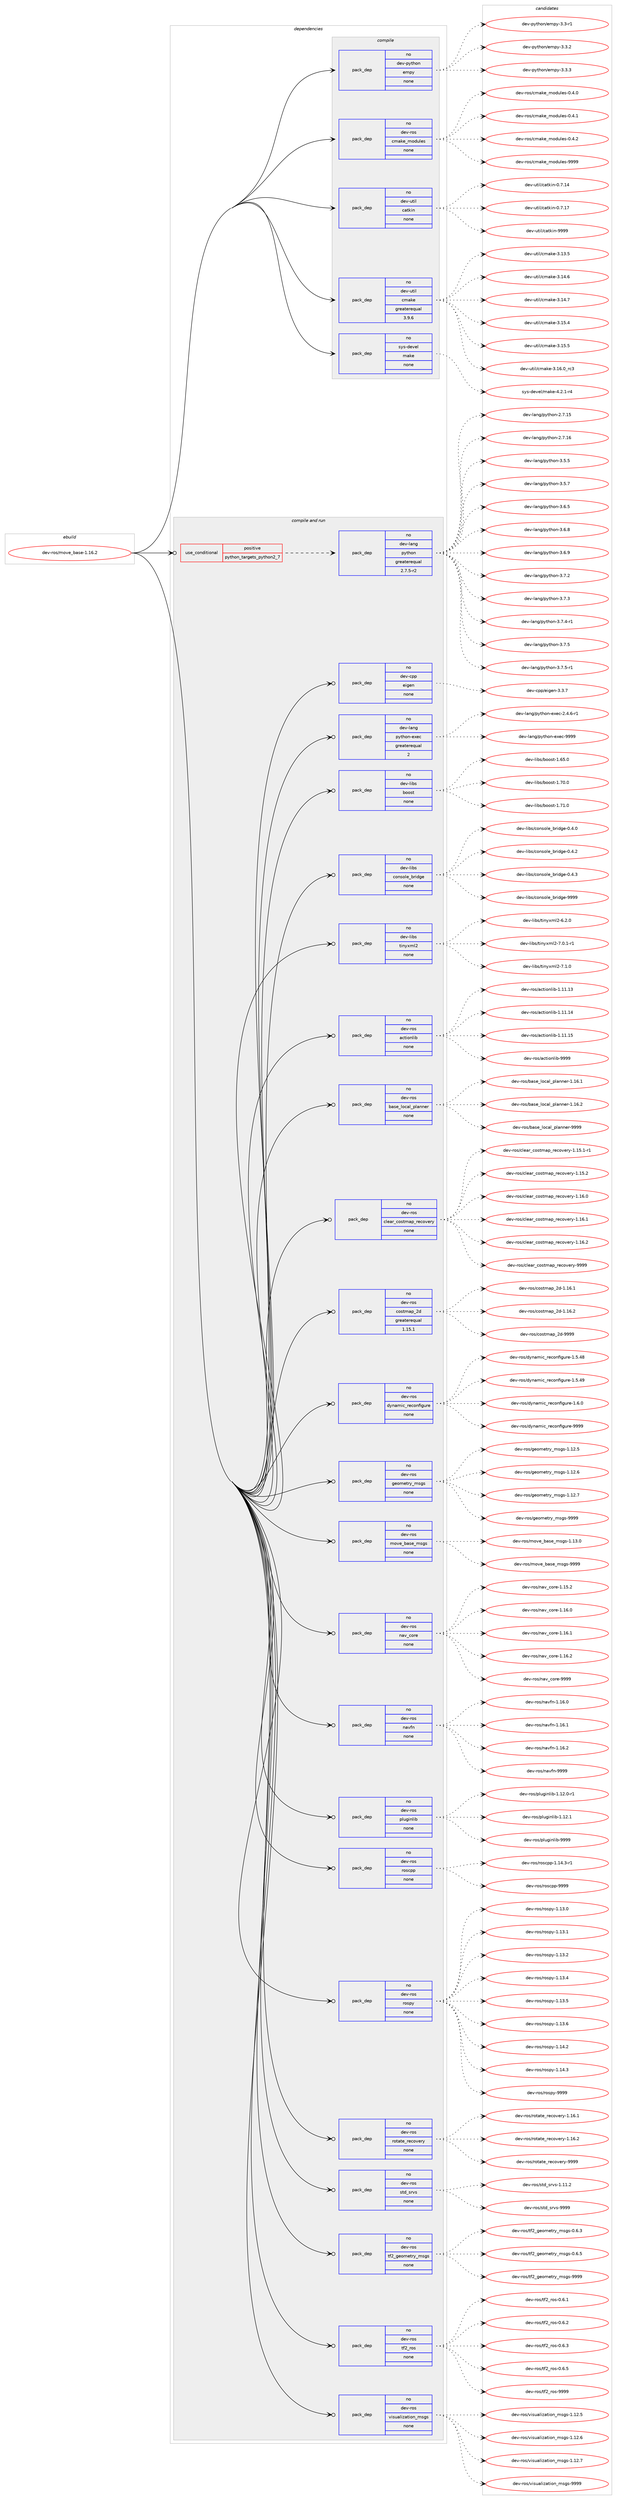 digraph prolog {

# *************
# Graph options
# *************

newrank=true;
concentrate=true;
compound=true;
graph [rankdir=LR,fontname=Helvetica,fontsize=10,ranksep=1.5];#, ranksep=2.5, nodesep=0.2];
edge  [arrowhead=vee];
node  [fontname=Helvetica,fontsize=10];

# **********
# The ebuild
# **********

subgraph cluster_leftcol {
color=gray;
rank=same;
label=<<i>ebuild</i>>;
id [label="dev-ros/move_base-1.16.2", color=red, width=4, href="../dev-ros/move_base-1.16.2.svg"];
}

# ****************
# The dependencies
# ****************

subgraph cluster_midcol {
color=gray;
label=<<i>dependencies</i>>;
subgraph cluster_compile {
fillcolor="#eeeeee";
style=filled;
label=<<i>compile</i>>;
subgraph pack490594 {
dependency656324 [label=<<TABLE BORDER="0" CELLBORDER="1" CELLSPACING="0" CELLPADDING="4" WIDTH="220"><TR><TD ROWSPAN="6" CELLPADDING="30">pack_dep</TD></TR><TR><TD WIDTH="110">no</TD></TR><TR><TD>dev-python</TD></TR><TR><TD>empy</TD></TR><TR><TD>none</TD></TR><TR><TD></TD></TR></TABLE>>, shape=none, color=blue];
}
id:e -> dependency656324:w [weight=20,style="solid",arrowhead="vee"];
subgraph pack490595 {
dependency656325 [label=<<TABLE BORDER="0" CELLBORDER="1" CELLSPACING="0" CELLPADDING="4" WIDTH="220"><TR><TD ROWSPAN="6" CELLPADDING="30">pack_dep</TD></TR><TR><TD WIDTH="110">no</TD></TR><TR><TD>dev-ros</TD></TR><TR><TD>cmake_modules</TD></TR><TR><TD>none</TD></TR><TR><TD></TD></TR></TABLE>>, shape=none, color=blue];
}
id:e -> dependency656325:w [weight=20,style="solid",arrowhead="vee"];
subgraph pack490596 {
dependency656326 [label=<<TABLE BORDER="0" CELLBORDER="1" CELLSPACING="0" CELLPADDING="4" WIDTH="220"><TR><TD ROWSPAN="6" CELLPADDING="30">pack_dep</TD></TR><TR><TD WIDTH="110">no</TD></TR><TR><TD>dev-util</TD></TR><TR><TD>catkin</TD></TR><TR><TD>none</TD></TR><TR><TD></TD></TR></TABLE>>, shape=none, color=blue];
}
id:e -> dependency656326:w [weight=20,style="solid",arrowhead="vee"];
subgraph pack490597 {
dependency656327 [label=<<TABLE BORDER="0" CELLBORDER="1" CELLSPACING="0" CELLPADDING="4" WIDTH="220"><TR><TD ROWSPAN="6" CELLPADDING="30">pack_dep</TD></TR><TR><TD WIDTH="110">no</TD></TR><TR><TD>dev-util</TD></TR><TR><TD>cmake</TD></TR><TR><TD>greaterequal</TD></TR><TR><TD>3.9.6</TD></TR></TABLE>>, shape=none, color=blue];
}
id:e -> dependency656327:w [weight=20,style="solid",arrowhead="vee"];
subgraph pack490598 {
dependency656328 [label=<<TABLE BORDER="0" CELLBORDER="1" CELLSPACING="0" CELLPADDING="4" WIDTH="220"><TR><TD ROWSPAN="6" CELLPADDING="30">pack_dep</TD></TR><TR><TD WIDTH="110">no</TD></TR><TR><TD>sys-devel</TD></TR><TR><TD>make</TD></TR><TR><TD>none</TD></TR><TR><TD></TD></TR></TABLE>>, shape=none, color=blue];
}
id:e -> dependency656328:w [weight=20,style="solid",arrowhead="vee"];
}
subgraph cluster_compileandrun {
fillcolor="#eeeeee";
style=filled;
label=<<i>compile and run</i>>;
subgraph cond153824 {
dependency656329 [label=<<TABLE BORDER="0" CELLBORDER="1" CELLSPACING="0" CELLPADDING="4"><TR><TD ROWSPAN="3" CELLPADDING="10">use_conditional</TD></TR><TR><TD>positive</TD></TR><TR><TD>python_targets_python2_7</TD></TR></TABLE>>, shape=none, color=red];
subgraph pack490599 {
dependency656330 [label=<<TABLE BORDER="0" CELLBORDER="1" CELLSPACING="0" CELLPADDING="4" WIDTH="220"><TR><TD ROWSPAN="6" CELLPADDING="30">pack_dep</TD></TR><TR><TD WIDTH="110">no</TD></TR><TR><TD>dev-lang</TD></TR><TR><TD>python</TD></TR><TR><TD>greaterequal</TD></TR><TR><TD>2.7.5-r2</TD></TR></TABLE>>, shape=none, color=blue];
}
dependency656329:e -> dependency656330:w [weight=20,style="dashed",arrowhead="vee"];
}
id:e -> dependency656329:w [weight=20,style="solid",arrowhead="odotvee"];
subgraph pack490600 {
dependency656331 [label=<<TABLE BORDER="0" CELLBORDER="1" CELLSPACING="0" CELLPADDING="4" WIDTH="220"><TR><TD ROWSPAN="6" CELLPADDING="30">pack_dep</TD></TR><TR><TD WIDTH="110">no</TD></TR><TR><TD>dev-cpp</TD></TR><TR><TD>eigen</TD></TR><TR><TD>none</TD></TR><TR><TD></TD></TR></TABLE>>, shape=none, color=blue];
}
id:e -> dependency656331:w [weight=20,style="solid",arrowhead="odotvee"];
subgraph pack490601 {
dependency656332 [label=<<TABLE BORDER="0" CELLBORDER="1" CELLSPACING="0" CELLPADDING="4" WIDTH="220"><TR><TD ROWSPAN="6" CELLPADDING="30">pack_dep</TD></TR><TR><TD WIDTH="110">no</TD></TR><TR><TD>dev-lang</TD></TR><TR><TD>python-exec</TD></TR><TR><TD>greaterequal</TD></TR><TR><TD>2</TD></TR></TABLE>>, shape=none, color=blue];
}
id:e -> dependency656332:w [weight=20,style="solid",arrowhead="odotvee"];
subgraph pack490602 {
dependency656333 [label=<<TABLE BORDER="0" CELLBORDER="1" CELLSPACING="0" CELLPADDING="4" WIDTH="220"><TR><TD ROWSPAN="6" CELLPADDING="30">pack_dep</TD></TR><TR><TD WIDTH="110">no</TD></TR><TR><TD>dev-libs</TD></TR><TR><TD>boost</TD></TR><TR><TD>none</TD></TR><TR><TD></TD></TR></TABLE>>, shape=none, color=blue];
}
id:e -> dependency656333:w [weight=20,style="solid",arrowhead="odotvee"];
subgraph pack490603 {
dependency656334 [label=<<TABLE BORDER="0" CELLBORDER="1" CELLSPACING="0" CELLPADDING="4" WIDTH="220"><TR><TD ROWSPAN="6" CELLPADDING="30">pack_dep</TD></TR><TR><TD WIDTH="110">no</TD></TR><TR><TD>dev-libs</TD></TR><TR><TD>console_bridge</TD></TR><TR><TD>none</TD></TR><TR><TD></TD></TR></TABLE>>, shape=none, color=blue];
}
id:e -> dependency656334:w [weight=20,style="solid",arrowhead="odotvee"];
subgraph pack490604 {
dependency656335 [label=<<TABLE BORDER="0" CELLBORDER="1" CELLSPACING="0" CELLPADDING="4" WIDTH="220"><TR><TD ROWSPAN="6" CELLPADDING="30">pack_dep</TD></TR><TR><TD WIDTH="110">no</TD></TR><TR><TD>dev-libs</TD></TR><TR><TD>tinyxml2</TD></TR><TR><TD>none</TD></TR><TR><TD></TD></TR></TABLE>>, shape=none, color=blue];
}
id:e -> dependency656335:w [weight=20,style="solid",arrowhead="odotvee"];
subgraph pack490605 {
dependency656336 [label=<<TABLE BORDER="0" CELLBORDER="1" CELLSPACING="0" CELLPADDING="4" WIDTH="220"><TR><TD ROWSPAN="6" CELLPADDING="30">pack_dep</TD></TR><TR><TD WIDTH="110">no</TD></TR><TR><TD>dev-ros</TD></TR><TR><TD>actionlib</TD></TR><TR><TD>none</TD></TR><TR><TD></TD></TR></TABLE>>, shape=none, color=blue];
}
id:e -> dependency656336:w [weight=20,style="solid",arrowhead="odotvee"];
subgraph pack490606 {
dependency656337 [label=<<TABLE BORDER="0" CELLBORDER="1" CELLSPACING="0" CELLPADDING="4" WIDTH="220"><TR><TD ROWSPAN="6" CELLPADDING="30">pack_dep</TD></TR><TR><TD WIDTH="110">no</TD></TR><TR><TD>dev-ros</TD></TR><TR><TD>base_local_planner</TD></TR><TR><TD>none</TD></TR><TR><TD></TD></TR></TABLE>>, shape=none, color=blue];
}
id:e -> dependency656337:w [weight=20,style="solid",arrowhead="odotvee"];
subgraph pack490607 {
dependency656338 [label=<<TABLE BORDER="0" CELLBORDER="1" CELLSPACING="0" CELLPADDING="4" WIDTH="220"><TR><TD ROWSPAN="6" CELLPADDING="30">pack_dep</TD></TR><TR><TD WIDTH="110">no</TD></TR><TR><TD>dev-ros</TD></TR><TR><TD>clear_costmap_recovery</TD></TR><TR><TD>none</TD></TR><TR><TD></TD></TR></TABLE>>, shape=none, color=blue];
}
id:e -> dependency656338:w [weight=20,style="solid",arrowhead="odotvee"];
subgraph pack490608 {
dependency656339 [label=<<TABLE BORDER="0" CELLBORDER="1" CELLSPACING="0" CELLPADDING="4" WIDTH="220"><TR><TD ROWSPAN="6" CELLPADDING="30">pack_dep</TD></TR><TR><TD WIDTH="110">no</TD></TR><TR><TD>dev-ros</TD></TR><TR><TD>costmap_2d</TD></TR><TR><TD>greaterequal</TD></TR><TR><TD>1.15.1</TD></TR></TABLE>>, shape=none, color=blue];
}
id:e -> dependency656339:w [weight=20,style="solid",arrowhead="odotvee"];
subgraph pack490609 {
dependency656340 [label=<<TABLE BORDER="0" CELLBORDER="1" CELLSPACING="0" CELLPADDING="4" WIDTH="220"><TR><TD ROWSPAN="6" CELLPADDING="30">pack_dep</TD></TR><TR><TD WIDTH="110">no</TD></TR><TR><TD>dev-ros</TD></TR><TR><TD>dynamic_reconfigure</TD></TR><TR><TD>none</TD></TR><TR><TD></TD></TR></TABLE>>, shape=none, color=blue];
}
id:e -> dependency656340:w [weight=20,style="solid",arrowhead="odotvee"];
subgraph pack490610 {
dependency656341 [label=<<TABLE BORDER="0" CELLBORDER="1" CELLSPACING="0" CELLPADDING="4" WIDTH="220"><TR><TD ROWSPAN="6" CELLPADDING="30">pack_dep</TD></TR><TR><TD WIDTH="110">no</TD></TR><TR><TD>dev-ros</TD></TR><TR><TD>geometry_msgs</TD></TR><TR><TD>none</TD></TR><TR><TD></TD></TR></TABLE>>, shape=none, color=blue];
}
id:e -> dependency656341:w [weight=20,style="solid",arrowhead="odotvee"];
subgraph pack490611 {
dependency656342 [label=<<TABLE BORDER="0" CELLBORDER="1" CELLSPACING="0" CELLPADDING="4" WIDTH="220"><TR><TD ROWSPAN="6" CELLPADDING="30">pack_dep</TD></TR><TR><TD WIDTH="110">no</TD></TR><TR><TD>dev-ros</TD></TR><TR><TD>move_base_msgs</TD></TR><TR><TD>none</TD></TR><TR><TD></TD></TR></TABLE>>, shape=none, color=blue];
}
id:e -> dependency656342:w [weight=20,style="solid",arrowhead="odotvee"];
subgraph pack490612 {
dependency656343 [label=<<TABLE BORDER="0" CELLBORDER="1" CELLSPACING="0" CELLPADDING="4" WIDTH="220"><TR><TD ROWSPAN="6" CELLPADDING="30">pack_dep</TD></TR><TR><TD WIDTH="110">no</TD></TR><TR><TD>dev-ros</TD></TR><TR><TD>nav_core</TD></TR><TR><TD>none</TD></TR><TR><TD></TD></TR></TABLE>>, shape=none, color=blue];
}
id:e -> dependency656343:w [weight=20,style="solid",arrowhead="odotvee"];
subgraph pack490613 {
dependency656344 [label=<<TABLE BORDER="0" CELLBORDER="1" CELLSPACING="0" CELLPADDING="4" WIDTH="220"><TR><TD ROWSPAN="6" CELLPADDING="30">pack_dep</TD></TR><TR><TD WIDTH="110">no</TD></TR><TR><TD>dev-ros</TD></TR><TR><TD>navfn</TD></TR><TR><TD>none</TD></TR><TR><TD></TD></TR></TABLE>>, shape=none, color=blue];
}
id:e -> dependency656344:w [weight=20,style="solid",arrowhead="odotvee"];
subgraph pack490614 {
dependency656345 [label=<<TABLE BORDER="0" CELLBORDER="1" CELLSPACING="0" CELLPADDING="4" WIDTH="220"><TR><TD ROWSPAN="6" CELLPADDING="30">pack_dep</TD></TR><TR><TD WIDTH="110">no</TD></TR><TR><TD>dev-ros</TD></TR><TR><TD>pluginlib</TD></TR><TR><TD>none</TD></TR><TR><TD></TD></TR></TABLE>>, shape=none, color=blue];
}
id:e -> dependency656345:w [weight=20,style="solid",arrowhead="odotvee"];
subgraph pack490615 {
dependency656346 [label=<<TABLE BORDER="0" CELLBORDER="1" CELLSPACING="0" CELLPADDING="4" WIDTH="220"><TR><TD ROWSPAN="6" CELLPADDING="30">pack_dep</TD></TR><TR><TD WIDTH="110">no</TD></TR><TR><TD>dev-ros</TD></TR><TR><TD>roscpp</TD></TR><TR><TD>none</TD></TR><TR><TD></TD></TR></TABLE>>, shape=none, color=blue];
}
id:e -> dependency656346:w [weight=20,style="solid",arrowhead="odotvee"];
subgraph pack490616 {
dependency656347 [label=<<TABLE BORDER="0" CELLBORDER="1" CELLSPACING="0" CELLPADDING="4" WIDTH="220"><TR><TD ROWSPAN="6" CELLPADDING="30">pack_dep</TD></TR><TR><TD WIDTH="110">no</TD></TR><TR><TD>dev-ros</TD></TR><TR><TD>rospy</TD></TR><TR><TD>none</TD></TR><TR><TD></TD></TR></TABLE>>, shape=none, color=blue];
}
id:e -> dependency656347:w [weight=20,style="solid",arrowhead="odotvee"];
subgraph pack490617 {
dependency656348 [label=<<TABLE BORDER="0" CELLBORDER="1" CELLSPACING="0" CELLPADDING="4" WIDTH="220"><TR><TD ROWSPAN="6" CELLPADDING="30">pack_dep</TD></TR><TR><TD WIDTH="110">no</TD></TR><TR><TD>dev-ros</TD></TR><TR><TD>rotate_recovery</TD></TR><TR><TD>none</TD></TR><TR><TD></TD></TR></TABLE>>, shape=none, color=blue];
}
id:e -> dependency656348:w [weight=20,style="solid",arrowhead="odotvee"];
subgraph pack490618 {
dependency656349 [label=<<TABLE BORDER="0" CELLBORDER="1" CELLSPACING="0" CELLPADDING="4" WIDTH="220"><TR><TD ROWSPAN="6" CELLPADDING="30">pack_dep</TD></TR><TR><TD WIDTH="110">no</TD></TR><TR><TD>dev-ros</TD></TR><TR><TD>std_srvs</TD></TR><TR><TD>none</TD></TR><TR><TD></TD></TR></TABLE>>, shape=none, color=blue];
}
id:e -> dependency656349:w [weight=20,style="solid",arrowhead="odotvee"];
subgraph pack490619 {
dependency656350 [label=<<TABLE BORDER="0" CELLBORDER="1" CELLSPACING="0" CELLPADDING="4" WIDTH="220"><TR><TD ROWSPAN="6" CELLPADDING="30">pack_dep</TD></TR><TR><TD WIDTH="110">no</TD></TR><TR><TD>dev-ros</TD></TR><TR><TD>tf2_geometry_msgs</TD></TR><TR><TD>none</TD></TR><TR><TD></TD></TR></TABLE>>, shape=none, color=blue];
}
id:e -> dependency656350:w [weight=20,style="solid",arrowhead="odotvee"];
subgraph pack490620 {
dependency656351 [label=<<TABLE BORDER="0" CELLBORDER="1" CELLSPACING="0" CELLPADDING="4" WIDTH="220"><TR><TD ROWSPAN="6" CELLPADDING="30">pack_dep</TD></TR><TR><TD WIDTH="110">no</TD></TR><TR><TD>dev-ros</TD></TR><TR><TD>tf2_ros</TD></TR><TR><TD>none</TD></TR><TR><TD></TD></TR></TABLE>>, shape=none, color=blue];
}
id:e -> dependency656351:w [weight=20,style="solid",arrowhead="odotvee"];
subgraph pack490621 {
dependency656352 [label=<<TABLE BORDER="0" CELLBORDER="1" CELLSPACING="0" CELLPADDING="4" WIDTH="220"><TR><TD ROWSPAN="6" CELLPADDING="30">pack_dep</TD></TR><TR><TD WIDTH="110">no</TD></TR><TR><TD>dev-ros</TD></TR><TR><TD>visualization_msgs</TD></TR><TR><TD>none</TD></TR><TR><TD></TD></TR></TABLE>>, shape=none, color=blue];
}
id:e -> dependency656352:w [weight=20,style="solid",arrowhead="odotvee"];
}
subgraph cluster_run {
fillcolor="#eeeeee";
style=filled;
label=<<i>run</i>>;
}
}

# **************
# The candidates
# **************

subgraph cluster_choices {
rank=same;
color=gray;
label=<<i>candidates</i>>;

subgraph choice490594 {
color=black;
nodesep=1;
choice1001011184511212111610411111047101109112121455146514511449 [label="dev-python/empy-3.3-r1", color=red, width=4,href="../dev-python/empy-3.3-r1.svg"];
choice1001011184511212111610411111047101109112121455146514650 [label="dev-python/empy-3.3.2", color=red, width=4,href="../dev-python/empy-3.3.2.svg"];
choice1001011184511212111610411111047101109112121455146514651 [label="dev-python/empy-3.3.3", color=red, width=4,href="../dev-python/empy-3.3.3.svg"];
dependency656324:e -> choice1001011184511212111610411111047101109112121455146514511449:w [style=dotted,weight="100"];
dependency656324:e -> choice1001011184511212111610411111047101109112121455146514650:w [style=dotted,weight="100"];
dependency656324:e -> choice1001011184511212111610411111047101109112121455146514651:w [style=dotted,weight="100"];
}
subgraph choice490595 {
color=black;
nodesep=1;
choice1001011184511411111547991099710710195109111100117108101115454846524648 [label="dev-ros/cmake_modules-0.4.0", color=red, width=4,href="../dev-ros/cmake_modules-0.4.0.svg"];
choice1001011184511411111547991099710710195109111100117108101115454846524649 [label="dev-ros/cmake_modules-0.4.1", color=red, width=4,href="../dev-ros/cmake_modules-0.4.1.svg"];
choice1001011184511411111547991099710710195109111100117108101115454846524650 [label="dev-ros/cmake_modules-0.4.2", color=red, width=4,href="../dev-ros/cmake_modules-0.4.2.svg"];
choice10010111845114111115479910997107101951091111001171081011154557575757 [label="dev-ros/cmake_modules-9999", color=red, width=4,href="../dev-ros/cmake_modules-9999.svg"];
dependency656325:e -> choice1001011184511411111547991099710710195109111100117108101115454846524648:w [style=dotted,weight="100"];
dependency656325:e -> choice1001011184511411111547991099710710195109111100117108101115454846524649:w [style=dotted,weight="100"];
dependency656325:e -> choice1001011184511411111547991099710710195109111100117108101115454846524650:w [style=dotted,weight="100"];
dependency656325:e -> choice10010111845114111115479910997107101951091111001171081011154557575757:w [style=dotted,weight="100"];
}
subgraph choice490596 {
color=black;
nodesep=1;
choice1001011184511711610510847999711610710511045484655464952 [label="dev-util/catkin-0.7.14", color=red, width=4,href="../dev-util/catkin-0.7.14.svg"];
choice1001011184511711610510847999711610710511045484655464955 [label="dev-util/catkin-0.7.17", color=red, width=4,href="../dev-util/catkin-0.7.17.svg"];
choice100101118451171161051084799971161071051104557575757 [label="dev-util/catkin-9999", color=red, width=4,href="../dev-util/catkin-9999.svg"];
dependency656326:e -> choice1001011184511711610510847999711610710511045484655464952:w [style=dotted,weight="100"];
dependency656326:e -> choice1001011184511711610510847999711610710511045484655464955:w [style=dotted,weight="100"];
dependency656326:e -> choice100101118451171161051084799971161071051104557575757:w [style=dotted,weight="100"];
}
subgraph choice490597 {
color=black;
nodesep=1;
choice1001011184511711610510847991099710710145514649514653 [label="dev-util/cmake-3.13.5", color=red, width=4,href="../dev-util/cmake-3.13.5.svg"];
choice1001011184511711610510847991099710710145514649524654 [label="dev-util/cmake-3.14.6", color=red, width=4,href="../dev-util/cmake-3.14.6.svg"];
choice1001011184511711610510847991099710710145514649524655 [label="dev-util/cmake-3.14.7", color=red, width=4,href="../dev-util/cmake-3.14.7.svg"];
choice1001011184511711610510847991099710710145514649534652 [label="dev-util/cmake-3.15.4", color=red, width=4,href="../dev-util/cmake-3.15.4.svg"];
choice1001011184511711610510847991099710710145514649534653 [label="dev-util/cmake-3.15.5", color=red, width=4,href="../dev-util/cmake-3.15.5.svg"];
choice1001011184511711610510847991099710710145514649544648951149951 [label="dev-util/cmake-3.16.0_rc3", color=red, width=4,href="../dev-util/cmake-3.16.0_rc3.svg"];
dependency656327:e -> choice1001011184511711610510847991099710710145514649514653:w [style=dotted,weight="100"];
dependency656327:e -> choice1001011184511711610510847991099710710145514649524654:w [style=dotted,weight="100"];
dependency656327:e -> choice1001011184511711610510847991099710710145514649524655:w [style=dotted,weight="100"];
dependency656327:e -> choice1001011184511711610510847991099710710145514649534652:w [style=dotted,weight="100"];
dependency656327:e -> choice1001011184511711610510847991099710710145514649534653:w [style=dotted,weight="100"];
dependency656327:e -> choice1001011184511711610510847991099710710145514649544648951149951:w [style=dotted,weight="100"];
}
subgraph choice490598 {
color=black;
nodesep=1;
choice1151211154510010111810110847109971071014552465046494511452 [label="sys-devel/make-4.2.1-r4", color=red, width=4,href="../sys-devel/make-4.2.1-r4.svg"];
dependency656328:e -> choice1151211154510010111810110847109971071014552465046494511452:w [style=dotted,weight="100"];
}
subgraph choice490599 {
color=black;
nodesep=1;
choice10010111845108971101034711212111610411111045504655464953 [label="dev-lang/python-2.7.15", color=red, width=4,href="../dev-lang/python-2.7.15.svg"];
choice10010111845108971101034711212111610411111045504655464954 [label="dev-lang/python-2.7.16", color=red, width=4,href="../dev-lang/python-2.7.16.svg"];
choice100101118451089711010347112121116104111110455146534653 [label="dev-lang/python-3.5.5", color=red, width=4,href="../dev-lang/python-3.5.5.svg"];
choice100101118451089711010347112121116104111110455146534655 [label="dev-lang/python-3.5.7", color=red, width=4,href="../dev-lang/python-3.5.7.svg"];
choice100101118451089711010347112121116104111110455146544653 [label="dev-lang/python-3.6.5", color=red, width=4,href="../dev-lang/python-3.6.5.svg"];
choice100101118451089711010347112121116104111110455146544656 [label="dev-lang/python-3.6.8", color=red, width=4,href="../dev-lang/python-3.6.8.svg"];
choice100101118451089711010347112121116104111110455146544657 [label="dev-lang/python-3.6.9", color=red, width=4,href="../dev-lang/python-3.6.9.svg"];
choice100101118451089711010347112121116104111110455146554650 [label="dev-lang/python-3.7.2", color=red, width=4,href="../dev-lang/python-3.7.2.svg"];
choice100101118451089711010347112121116104111110455146554651 [label="dev-lang/python-3.7.3", color=red, width=4,href="../dev-lang/python-3.7.3.svg"];
choice1001011184510897110103471121211161041111104551465546524511449 [label="dev-lang/python-3.7.4-r1", color=red, width=4,href="../dev-lang/python-3.7.4-r1.svg"];
choice100101118451089711010347112121116104111110455146554653 [label="dev-lang/python-3.7.5", color=red, width=4,href="../dev-lang/python-3.7.5.svg"];
choice1001011184510897110103471121211161041111104551465546534511449 [label="dev-lang/python-3.7.5-r1", color=red, width=4,href="../dev-lang/python-3.7.5-r1.svg"];
dependency656330:e -> choice10010111845108971101034711212111610411111045504655464953:w [style=dotted,weight="100"];
dependency656330:e -> choice10010111845108971101034711212111610411111045504655464954:w [style=dotted,weight="100"];
dependency656330:e -> choice100101118451089711010347112121116104111110455146534653:w [style=dotted,weight="100"];
dependency656330:e -> choice100101118451089711010347112121116104111110455146534655:w [style=dotted,weight="100"];
dependency656330:e -> choice100101118451089711010347112121116104111110455146544653:w [style=dotted,weight="100"];
dependency656330:e -> choice100101118451089711010347112121116104111110455146544656:w [style=dotted,weight="100"];
dependency656330:e -> choice100101118451089711010347112121116104111110455146544657:w [style=dotted,weight="100"];
dependency656330:e -> choice100101118451089711010347112121116104111110455146554650:w [style=dotted,weight="100"];
dependency656330:e -> choice100101118451089711010347112121116104111110455146554651:w [style=dotted,weight="100"];
dependency656330:e -> choice1001011184510897110103471121211161041111104551465546524511449:w [style=dotted,weight="100"];
dependency656330:e -> choice100101118451089711010347112121116104111110455146554653:w [style=dotted,weight="100"];
dependency656330:e -> choice1001011184510897110103471121211161041111104551465546534511449:w [style=dotted,weight="100"];
}
subgraph choice490600 {
color=black;
nodesep=1;
choice100101118459911211247101105103101110455146514655 [label="dev-cpp/eigen-3.3.7", color=red, width=4,href="../dev-cpp/eigen-3.3.7.svg"];
dependency656331:e -> choice100101118459911211247101105103101110455146514655:w [style=dotted,weight="100"];
}
subgraph choice490601 {
color=black;
nodesep=1;
choice10010111845108971101034711212111610411111045101120101994550465246544511449 [label="dev-lang/python-exec-2.4.6-r1", color=red, width=4,href="../dev-lang/python-exec-2.4.6-r1.svg"];
choice10010111845108971101034711212111610411111045101120101994557575757 [label="dev-lang/python-exec-9999", color=red, width=4,href="../dev-lang/python-exec-9999.svg"];
dependency656332:e -> choice10010111845108971101034711212111610411111045101120101994550465246544511449:w [style=dotted,weight="100"];
dependency656332:e -> choice10010111845108971101034711212111610411111045101120101994557575757:w [style=dotted,weight="100"];
}
subgraph choice490602 {
color=black;
nodesep=1;
choice1001011184510810598115479811111111511645494654534648 [label="dev-libs/boost-1.65.0", color=red, width=4,href="../dev-libs/boost-1.65.0.svg"];
choice1001011184510810598115479811111111511645494655484648 [label="dev-libs/boost-1.70.0", color=red, width=4,href="../dev-libs/boost-1.70.0.svg"];
choice1001011184510810598115479811111111511645494655494648 [label="dev-libs/boost-1.71.0", color=red, width=4,href="../dev-libs/boost-1.71.0.svg"];
dependency656333:e -> choice1001011184510810598115479811111111511645494654534648:w [style=dotted,weight="100"];
dependency656333:e -> choice1001011184510810598115479811111111511645494655484648:w [style=dotted,weight="100"];
dependency656333:e -> choice1001011184510810598115479811111111511645494655494648:w [style=dotted,weight="100"];
}
subgraph choice490603 {
color=black;
nodesep=1;
choice100101118451081059811547991111101151111081019598114105100103101454846524648 [label="dev-libs/console_bridge-0.4.0", color=red, width=4,href="../dev-libs/console_bridge-0.4.0.svg"];
choice100101118451081059811547991111101151111081019598114105100103101454846524650 [label="dev-libs/console_bridge-0.4.2", color=red, width=4,href="../dev-libs/console_bridge-0.4.2.svg"];
choice100101118451081059811547991111101151111081019598114105100103101454846524651 [label="dev-libs/console_bridge-0.4.3", color=red, width=4,href="../dev-libs/console_bridge-0.4.3.svg"];
choice1001011184510810598115479911111011511110810195981141051001031014557575757 [label="dev-libs/console_bridge-9999", color=red, width=4,href="../dev-libs/console_bridge-9999.svg"];
dependency656334:e -> choice100101118451081059811547991111101151111081019598114105100103101454846524648:w [style=dotted,weight="100"];
dependency656334:e -> choice100101118451081059811547991111101151111081019598114105100103101454846524650:w [style=dotted,weight="100"];
dependency656334:e -> choice100101118451081059811547991111101151111081019598114105100103101454846524651:w [style=dotted,weight="100"];
dependency656334:e -> choice1001011184510810598115479911111011511110810195981141051001031014557575757:w [style=dotted,weight="100"];
}
subgraph choice490604 {
color=black;
nodesep=1;
choice10010111845108105981154711610511012112010910850455446504648 [label="dev-libs/tinyxml2-6.2.0", color=red, width=4,href="../dev-libs/tinyxml2-6.2.0.svg"];
choice100101118451081059811547116105110121120109108504555464846494511449 [label="dev-libs/tinyxml2-7.0.1-r1", color=red, width=4,href="../dev-libs/tinyxml2-7.0.1-r1.svg"];
choice10010111845108105981154711610511012112010910850455546494648 [label="dev-libs/tinyxml2-7.1.0", color=red, width=4,href="../dev-libs/tinyxml2-7.1.0.svg"];
dependency656335:e -> choice10010111845108105981154711610511012112010910850455446504648:w [style=dotted,weight="100"];
dependency656335:e -> choice100101118451081059811547116105110121120109108504555464846494511449:w [style=dotted,weight="100"];
dependency656335:e -> choice10010111845108105981154711610511012112010910850455546494648:w [style=dotted,weight="100"];
}
subgraph choice490605 {
color=black;
nodesep=1;
choice10010111845114111115479799116105111110108105984549464949464951 [label="dev-ros/actionlib-1.11.13", color=red, width=4,href="../dev-ros/actionlib-1.11.13.svg"];
choice10010111845114111115479799116105111110108105984549464949464952 [label="dev-ros/actionlib-1.11.14", color=red, width=4,href="../dev-ros/actionlib-1.11.14.svg"];
choice10010111845114111115479799116105111110108105984549464949464953 [label="dev-ros/actionlib-1.11.15", color=red, width=4,href="../dev-ros/actionlib-1.11.15.svg"];
choice10010111845114111115479799116105111110108105984557575757 [label="dev-ros/actionlib-9999", color=red, width=4,href="../dev-ros/actionlib-9999.svg"];
dependency656336:e -> choice10010111845114111115479799116105111110108105984549464949464951:w [style=dotted,weight="100"];
dependency656336:e -> choice10010111845114111115479799116105111110108105984549464949464952:w [style=dotted,weight="100"];
dependency656336:e -> choice10010111845114111115479799116105111110108105984549464949464953:w [style=dotted,weight="100"];
dependency656336:e -> choice10010111845114111115479799116105111110108105984557575757:w [style=dotted,weight="100"];
}
subgraph choice490606 {
color=black;
nodesep=1;
choice10010111845114111115479897115101951081119997108951121089711011010111445494649544649 [label="dev-ros/base_local_planner-1.16.1", color=red, width=4,href="../dev-ros/base_local_planner-1.16.1.svg"];
choice10010111845114111115479897115101951081119997108951121089711011010111445494649544650 [label="dev-ros/base_local_planner-1.16.2", color=red, width=4,href="../dev-ros/base_local_planner-1.16.2.svg"];
choice1001011184511411111547989711510195108111999710895112108971101101011144557575757 [label="dev-ros/base_local_planner-9999", color=red, width=4,href="../dev-ros/base_local_planner-9999.svg"];
dependency656337:e -> choice10010111845114111115479897115101951081119997108951121089711011010111445494649544649:w [style=dotted,weight="100"];
dependency656337:e -> choice10010111845114111115479897115101951081119997108951121089711011010111445494649544650:w [style=dotted,weight="100"];
dependency656337:e -> choice1001011184511411111547989711510195108111999710895112108971101101011144557575757:w [style=dotted,weight="100"];
}
subgraph choice490607 {
color=black;
nodesep=1;
choice100101118451141111154799108101971149599111115116109971129511410199111118101114121454946495346494511449 [label="dev-ros/clear_costmap_recovery-1.15.1-r1", color=red, width=4,href="../dev-ros/clear_costmap_recovery-1.15.1-r1.svg"];
choice10010111845114111115479910810197114959911111511610997112951141019911111810111412145494649534650 [label="dev-ros/clear_costmap_recovery-1.15.2", color=red, width=4,href="../dev-ros/clear_costmap_recovery-1.15.2.svg"];
choice10010111845114111115479910810197114959911111511610997112951141019911111810111412145494649544648 [label="dev-ros/clear_costmap_recovery-1.16.0", color=red, width=4,href="../dev-ros/clear_costmap_recovery-1.16.0.svg"];
choice10010111845114111115479910810197114959911111511610997112951141019911111810111412145494649544649 [label="dev-ros/clear_costmap_recovery-1.16.1", color=red, width=4,href="../dev-ros/clear_costmap_recovery-1.16.1.svg"];
choice10010111845114111115479910810197114959911111511610997112951141019911111810111412145494649544650 [label="dev-ros/clear_costmap_recovery-1.16.2", color=red, width=4,href="../dev-ros/clear_costmap_recovery-1.16.2.svg"];
choice1001011184511411111547991081019711495991111151161099711295114101991111181011141214557575757 [label="dev-ros/clear_costmap_recovery-9999", color=red, width=4,href="../dev-ros/clear_costmap_recovery-9999.svg"];
dependency656338:e -> choice100101118451141111154799108101971149599111115116109971129511410199111118101114121454946495346494511449:w [style=dotted,weight="100"];
dependency656338:e -> choice10010111845114111115479910810197114959911111511610997112951141019911111810111412145494649534650:w [style=dotted,weight="100"];
dependency656338:e -> choice10010111845114111115479910810197114959911111511610997112951141019911111810111412145494649544648:w [style=dotted,weight="100"];
dependency656338:e -> choice10010111845114111115479910810197114959911111511610997112951141019911111810111412145494649544649:w [style=dotted,weight="100"];
dependency656338:e -> choice10010111845114111115479910810197114959911111511610997112951141019911111810111412145494649544650:w [style=dotted,weight="100"];
dependency656338:e -> choice1001011184511411111547991081019711495991111151161099711295114101991111181011141214557575757:w [style=dotted,weight="100"];
}
subgraph choice490608 {
color=black;
nodesep=1;
choice10010111845114111115479911111511610997112955010045494649544649 [label="dev-ros/costmap_2d-1.16.1", color=red, width=4,href="../dev-ros/costmap_2d-1.16.1.svg"];
choice10010111845114111115479911111511610997112955010045494649544650 [label="dev-ros/costmap_2d-1.16.2", color=red, width=4,href="../dev-ros/costmap_2d-1.16.2.svg"];
choice1001011184511411111547991111151161099711295501004557575757 [label="dev-ros/costmap_2d-9999", color=red, width=4,href="../dev-ros/costmap_2d-9999.svg"];
dependency656339:e -> choice10010111845114111115479911111511610997112955010045494649544649:w [style=dotted,weight="100"];
dependency656339:e -> choice10010111845114111115479911111511610997112955010045494649544650:w [style=dotted,weight="100"];
dependency656339:e -> choice1001011184511411111547991111151161099711295501004557575757:w [style=dotted,weight="100"];
}
subgraph choice490609 {
color=black;
nodesep=1;
choice10010111845114111115471001211109710910599951141019911111010210510311711410145494653465256 [label="dev-ros/dynamic_reconfigure-1.5.48", color=red, width=4,href="../dev-ros/dynamic_reconfigure-1.5.48.svg"];
choice10010111845114111115471001211109710910599951141019911111010210510311711410145494653465257 [label="dev-ros/dynamic_reconfigure-1.5.49", color=red, width=4,href="../dev-ros/dynamic_reconfigure-1.5.49.svg"];
choice100101118451141111154710012111097109105999511410199111110102105103117114101454946544648 [label="dev-ros/dynamic_reconfigure-1.6.0", color=red, width=4,href="../dev-ros/dynamic_reconfigure-1.6.0.svg"];
choice1001011184511411111547100121110971091059995114101991111101021051031171141014557575757 [label="dev-ros/dynamic_reconfigure-9999", color=red, width=4,href="../dev-ros/dynamic_reconfigure-9999.svg"];
dependency656340:e -> choice10010111845114111115471001211109710910599951141019911111010210510311711410145494653465256:w [style=dotted,weight="100"];
dependency656340:e -> choice10010111845114111115471001211109710910599951141019911111010210510311711410145494653465257:w [style=dotted,weight="100"];
dependency656340:e -> choice100101118451141111154710012111097109105999511410199111110102105103117114101454946544648:w [style=dotted,weight="100"];
dependency656340:e -> choice1001011184511411111547100121110971091059995114101991111101021051031171141014557575757:w [style=dotted,weight="100"];
}
subgraph choice490610 {
color=black;
nodesep=1;
choice10010111845114111115471031011111091011161141219510911510311545494649504653 [label="dev-ros/geometry_msgs-1.12.5", color=red, width=4,href="../dev-ros/geometry_msgs-1.12.5.svg"];
choice10010111845114111115471031011111091011161141219510911510311545494649504654 [label="dev-ros/geometry_msgs-1.12.6", color=red, width=4,href="../dev-ros/geometry_msgs-1.12.6.svg"];
choice10010111845114111115471031011111091011161141219510911510311545494649504655 [label="dev-ros/geometry_msgs-1.12.7", color=red, width=4,href="../dev-ros/geometry_msgs-1.12.7.svg"];
choice1001011184511411111547103101111109101116114121951091151031154557575757 [label="dev-ros/geometry_msgs-9999", color=red, width=4,href="../dev-ros/geometry_msgs-9999.svg"];
dependency656341:e -> choice10010111845114111115471031011111091011161141219510911510311545494649504653:w [style=dotted,weight="100"];
dependency656341:e -> choice10010111845114111115471031011111091011161141219510911510311545494649504654:w [style=dotted,weight="100"];
dependency656341:e -> choice10010111845114111115471031011111091011161141219510911510311545494649504655:w [style=dotted,weight="100"];
dependency656341:e -> choice1001011184511411111547103101111109101116114121951091151031154557575757:w [style=dotted,weight="100"];
}
subgraph choice490611 {
color=black;
nodesep=1;
choice10010111845114111115471091111181019598971151019510911510311545494649514648 [label="dev-ros/move_base_msgs-1.13.0", color=red, width=4,href="../dev-ros/move_base_msgs-1.13.0.svg"];
choice1001011184511411111547109111118101959897115101951091151031154557575757 [label="dev-ros/move_base_msgs-9999", color=red, width=4,href="../dev-ros/move_base_msgs-9999.svg"];
dependency656342:e -> choice10010111845114111115471091111181019598971151019510911510311545494649514648:w [style=dotted,weight="100"];
dependency656342:e -> choice1001011184511411111547109111118101959897115101951091151031154557575757:w [style=dotted,weight="100"];
}
subgraph choice490612 {
color=black;
nodesep=1;
choice100101118451141111154711097118959911111410145494649534650 [label="dev-ros/nav_core-1.15.2", color=red, width=4,href="../dev-ros/nav_core-1.15.2.svg"];
choice100101118451141111154711097118959911111410145494649544648 [label="dev-ros/nav_core-1.16.0", color=red, width=4,href="../dev-ros/nav_core-1.16.0.svg"];
choice100101118451141111154711097118959911111410145494649544649 [label="dev-ros/nav_core-1.16.1", color=red, width=4,href="../dev-ros/nav_core-1.16.1.svg"];
choice100101118451141111154711097118959911111410145494649544650 [label="dev-ros/nav_core-1.16.2", color=red, width=4,href="../dev-ros/nav_core-1.16.2.svg"];
choice10010111845114111115471109711895991111141014557575757 [label="dev-ros/nav_core-9999", color=red, width=4,href="../dev-ros/nav_core-9999.svg"];
dependency656343:e -> choice100101118451141111154711097118959911111410145494649534650:w [style=dotted,weight="100"];
dependency656343:e -> choice100101118451141111154711097118959911111410145494649544648:w [style=dotted,weight="100"];
dependency656343:e -> choice100101118451141111154711097118959911111410145494649544649:w [style=dotted,weight="100"];
dependency656343:e -> choice100101118451141111154711097118959911111410145494649544650:w [style=dotted,weight="100"];
dependency656343:e -> choice10010111845114111115471109711895991111141014557575757:w [style=dotted,weight="100"];
}
subgraph choice490613 {
color=black;
nodesep=1;
choice10010111845114111115471109711810211045494649544648 [label="dev-ros/navfn-1.16.0", color=red, width=4,href="../dev-ros/navfn-1.16.0.svg"];
choice10010111845114111115471109711810211045494649544649 [label="dev-ros/navfn-1.16.1", color=red, width=4,href="../dev-ros/navfn-1.16.1.svg"];
choice10010111845114111115471109711810211045494649544650 [label="dev-ros/navfn-1.16.2", color=red, width=4,href="../dev-ros/navfn-1.16.2.svg"];
choice1001011184511411111547110971181021104557575757 [label="dev-ros/navfn-9999", color=red, width=4,href="../dev-ros/navfn-9999.svg"];
dependency656344:e -> choice10010111845114111115471109711810211045494649544648:w [style=dotted,weight="100"];
dependency656344:e -> choice10010111845114111115471109711810211045494649544649:w [style=dotted,weight="100"];
dependency656344:e -> choice10010111845114111115471109711810211045494649544650:w [style=dotted,weight="100"];
dependency656344:e -> choice1001011184511411111547110971181021104557575757:w [style=dotted,weight="100"];
}
subgraph choice490614 {
color=black;
nodesep=1;
choice100101118451141111154711210811710310511010810598454946495046484511449 [label="dev-ros/pluginlib-1.12.0-r1", color=red, width=4,href="../dev-ros/pluginlib-1.12.0-r1.svg"];
choice10010111845114111115471121081171031051101081059845494649504649 [label="dev-ros/pluginlib-1.12.1", color=red, width=4,href="../dev-ros/pluginlib-1.12.1.svg"];
choice1001011184511411111547112108117103105110108105984557575757 [label="dev-ros/pluginlib-9999", color=red, width=4,href="../dev-ros/pluginlib-9999.svg"];
dependency656345:e -> choice100101118451141111154711210811710310511010810598454946495046484511449:w [style=dotted,weight="100"];
dependency656345:e -> choice10010111845114111115471121081171031051101081059845494649504649:w [style=dotted,weight="100"];
dependency656345:e -> choice1001011184511411111547112108117103105110108105984557575757:w [style=dotted,weight="100"];
}
subgraph choice490615 {
color=black;
nodesep=1;
choice100101118451141111154711411111599112112454946495246514511449 [label="dev-ros/roscpp-1.14.3-r1", color=red, width=4,href="../dev-ros/roscpp-1.14.3-r1.svg"];
choice1001011184511411111547114111115991121124557575757 [label="dev-ros/roscpp-9999", color=red, width=4,href="../dev-ros/roscpp-9999.svg"];
dependency656346:e -> choice100101118451141111154711411111599112112454946495246514511449:w [style=dotted,weight="100"];
dependency656346:e -> choice1001011184511411111547114111115991121124557575757:w [style=dotted,weight="100"];
}
subgraph choice490616 {
color=black;
nodesep=1;
choice100101118451141111154711411111511212145494649514648 [label="dev-ros/rospy-1.13.0", color=red, width=4,href="../dev-ros/rospy-1.13.0.svg"];
choice100101118451141111154711411111511212145494649514649 [label="dev-ros/rospy-1.13.1", color=red, width=4,href="../dev-ros/rospy-1.13.1.svg"];
choice100101118451141111154711411111511212145494649514650 [label="dev-ros/rospy-1.13.2", color=red, width=4,href="../dev-ros/rospy-1.13.2.svg"];
choice100101118451141111154711411111511212145494649514652 [label="dev-ros/rospy-1.13.4", color=red, width=4,href="../dev-ros/rospy-1.13.4.svg"];
choice100101118451141111154711411111511212145494649514653 [label="dev-ros/rospy-1.13.5", color=red, width=4,href="../dev-ros/rospy-1.13.5.svg"];
choice100101118451141111154711411111511212145494649514654 [label="dev-ros/rospy-1.13.6", color=red, width=4,href="../dev-ros/rospy-1.13.6.svg"];
choice100101118451141111154711411111511212145494649524650 [label="dev-ros/rospy-1.14.2", color=red, width=4,href="../dev-ros/rospy-1.14.2.svg"];
choice100101118451141111154711411111511212145494649524651 [label="dev-ros/rospy-1.14.3", color=red, width=4,href="../dev-ros/rospy-1.14.3.svg"];
choice10010111845114111115471141111151121214557575757 [label="dev-ros/rospy-9999", color=red, width=4,href="../dev-ros/rospy-9999.svg"];
dependency656347:e -> choice100101118451141111154711411111511212145494649514648:w [style=dotted,weight="100"];
dependency656347:e -> choice100101118451141111154711411111511212145494649514649:w [style=dotted,weight="100"];
dependency656347:e -> choice100101118451141111154711411111511212145494649514650:w [style=dotted,weight="100"];
dependency656347:e -> choice100101118451141111154711411111511212145494649514652:w [style=dotted,weight="100"];
dependency656347:e -> choice100101118451141111154711411111511212145494649514653:w [style=dotted,weight="100"];
dependency656347:e -> choice100101118451141111154711411111511212145494649514654:w [style=dotted,weight="100"];
dependency656347:e -> choice100101118451141111154711411111511212145494649524650:w [style=dotted,weight="100"];
dependency656347:e -> choice100101118451141111154711411111511212145494649524651:w [style=dotted,weight="100"];
dependency656347:e -> choice10010111845114111115471141111151121214557575757:w [style=dotted,weight="100"];
}
subgraph choice490617 {
color=black;
nodesep=1;
choice100101118451141111154711411111697116101951141019911111810111412145494649544649 [label="dev-ros/rotate_recovery-1.16.1", color=red, width=4,href="../dev-ros/rotate_recovery-1.16.1.svg"];
choice100101118451141111154711411111697116101951141019911111810111412145494649544650 [label="dev-ros/rotate_recovery-1.16.2", color=red, width=4,href="../dev-ros/rotate_recovery-1.16.2.svg"];
choice10010111845114111115471141111169711610195114101991111181011141214557575757 [label="dev-ros/rotate_recovery-9999", color=red, width=4,href="../dev-ros/rotate_recovery-9999.svg"];
dependency656348:e -> choice100101118451141111154711411111697116101951141019911111810111412145494649544649:w [style=dotted,weight="100"];
dependency656348:e -> choice100101118451141111154711411111697116101951141019911111810111412145494649544650:w [style=dotted,weight="100"];
dependency656348:e -> choice10010111845114111115471141111169711610195114101991111181011141214557575757:w [style=dotted,weight="100"];
}
subgraph choice490618 {
color=black;
nodesep=1;
choice10010111845114111115471151161009511511411811545494649494650 [label="dev-ros/std_srvs-1.11.2", color=red, width=4,href="../dev-ros/std_srvs-1.11.2.svg"];
choice1001011184511411111547115116100951151141181154557575757 [label="dev-ros/std_srvs-9999", color=red, width=4,href="../dev-ros/std_srvs-9999.svg"];
dependency656349:e -> choice10010111845114111115471151161009511511411811545494649494650:w [style=dotted,weight="100"];
dependency656349:e -> choice1001011184511411111547115116100951151141181154557575757:w [style=dotted,weight="100"];
}
subgraph choice490619 {
color=black;
nodesep=1;
choice1001011184511411111547116102509510310111110910111611412195109115103115454846544651 [label="dev-ros/tf2_geometry_msgs-0.6.3", color=red, width=4,href="../dev-ros/tf2_geometry_msgs-0.6.3.svg"];
choice1001011184511411111547116102509510310111110910111611412195109115103115454846544653 [label="dev-ros/tf2_geometry_msgs-0.6.5", color=red, width=4,href="../dev-ros/tf2_geometry_msgs-0.6.5.svg"];
choice10010111845114111115471161025095103101111109101116114121951091151031154557575757 [label="dev-ros/tf2_geometry_msgs-9999", color=red, width=4,href="../dev-ros/tf2_geometry_msgs-9999.svg"];
dependency656350:e -> choice1001011184511411111547116102509510310111110910111611412195109115103115454846544651:w [style=dotted,weight="100"];
dependency656350:e -> choice1001011184511411111547116102509510310111110910111611412195109115103115454846544653:w [style=dotted,weight="100"];
dependency656350:e -> choice10010111845114111115471161025095103101111109101116114121951091151031154557575757:w [style=dotted,weight="100"];
}
subgraph choice490620 {
color=black;
nodesep=1;
choice10010111845114111115471161025095114111115454846544649 [label="dev-ros/tf2_ros-0.6.1", color=red, width=4,href="../dev-ros/tf2_ros-0.6.1.svg"];
choice10010111845114111115471161025095114111115454846544650 [label="dev-ros/tf2_ros-0.6.2", color=red, width=4,href="../dev-ros/tf2_ros-0.6.2.svg"];
choice10010111845114111115471161025095114111115454846544651 [label="dev-ros/tf2_ros-0.6.3", color=red, width=4,href="../dev-ros/tf2_ros-0.6.3.svg"];
choice10010111845114111115471161025095114111115454846544653 [label="dev-ros/tf2_ros-0.6.5", color=red, width=4,href="../dev-ros/tf2_ros-0.6.5.svg"];
choice100101118451141111154711610250951141111154557575757 [label="dev-ros/tf2_ros-9999", color=red, width=4,href="../dev-ros/tf2_ros-9999.svg"];
dependency656351:e -> choice10010111845114111115471161025095114111115454846544649:w [style=dotted,weight="100"];
dependency656351:e -> choice10010111845114111115471161025095114111115454846544650:w [style=dotted,weight="100"];
dependency656351:e -> choice10010111845114111115471161025095114111115454846544651:w [style=dotted,weight="100"];
dependency656351:e -> choice10010111845114111115471161025095114111115454846544653:w [style=dotted,weight="100"];
dependency656351:e -> choice100101118451141111154711610250951141111154557575757:w [style=dotted,weight="100"];
}
subgraph choice490621 {
color=black;
nodesep=1;
choice100101118451141111154711810511511797108105122971161051111109510911510311545494649504653 [label="dev-ros/visualization_msgs-1.12.5", color=red, width=4,href="../dev-ros/visualization_msgs-1.12.5.svg"];
choice100101118451141111154711810511511797108105122971161051111109510911510311545494649504654 [label="dev-ros/visualization_msgs-1.12.6", color=red, width=4,href="../dev-ros/visualization_msgs-1.12.6.svg"];
choice100101118451141111154711810511511797108105122971161051111109510911510311545494649504655 [label="dev-ros/visualization_msgs-1.12.7", color=red, width=4,href="../dev-ros/visualization_msgs-1.12.7.svg"];
choice10010111845114111115471181051151179710810512297116105111110951091151031154557575757 [label="dev-ros/visualization_msgs-9999", color=red, width=4,href="../dev-ros/visualization_msgs-9999.svg"];
dependency656352:e -> choice100101118451141111154711810511511797108105122971161051111109510911510311545494649504653:w [style=dotted,weight="100"];
dependency656352:e -> choice100101118451141111154711810511511797108105122971161051111109510911510311545494649504654:w [style=dotted,weight="100"];
dependency656352:e -> choice100101118451141111154711810511511797108105122971161051111109510911510311545494649504655:w [style=dotted,weight="100"];
dependency656352:e -> choice10010111845114111115471181051151179710810512297116105111110951091151031154557575757:w [style=dotted,weight="100"];
}
}

}
